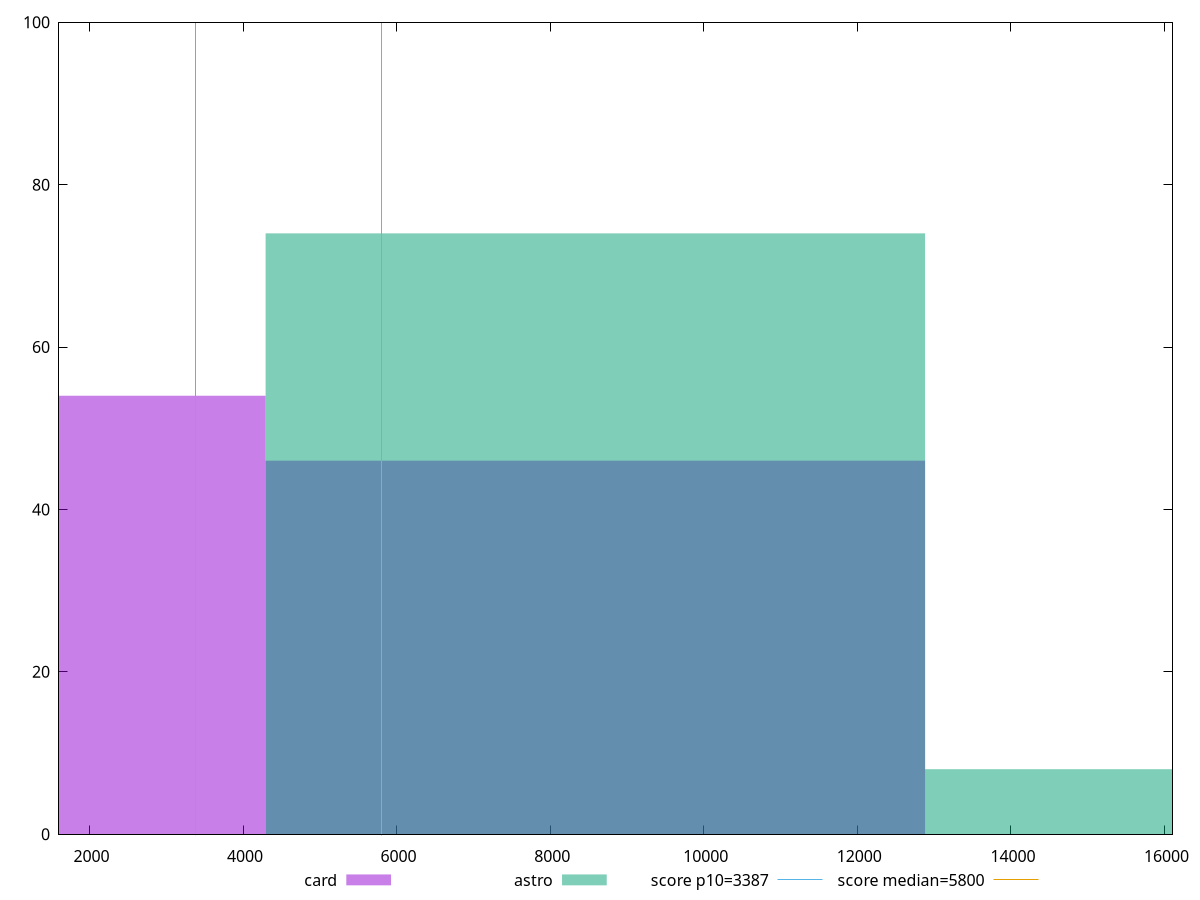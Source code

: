 reset

$card <<EOF
0 54
8588.265511388317 46
EOF

$astro <<EOF
17176.531022776635 8
8588.265511388317 74
EOF

set key outside below
set boxwidth 8588.265511388317
set xrange [1603.596:16104.487168073963]
set yrange [0:100]
set trange [0:100]
set style fill transparent solid 0.5 noborder

set parametric
set terminal svg size 640, 500 enhanced background rgb 'white'
set output "reports/report_00028_2021-02-24T12-49-42.674Z/speed-index/comparison/histogram/2_vs_3.svg"

plot $card title "card" with boxes, \
     $astro title "astro" with boxes, \
     3387,t title "score p10=3387", \
     5800,t title "score median=5800"

reset

